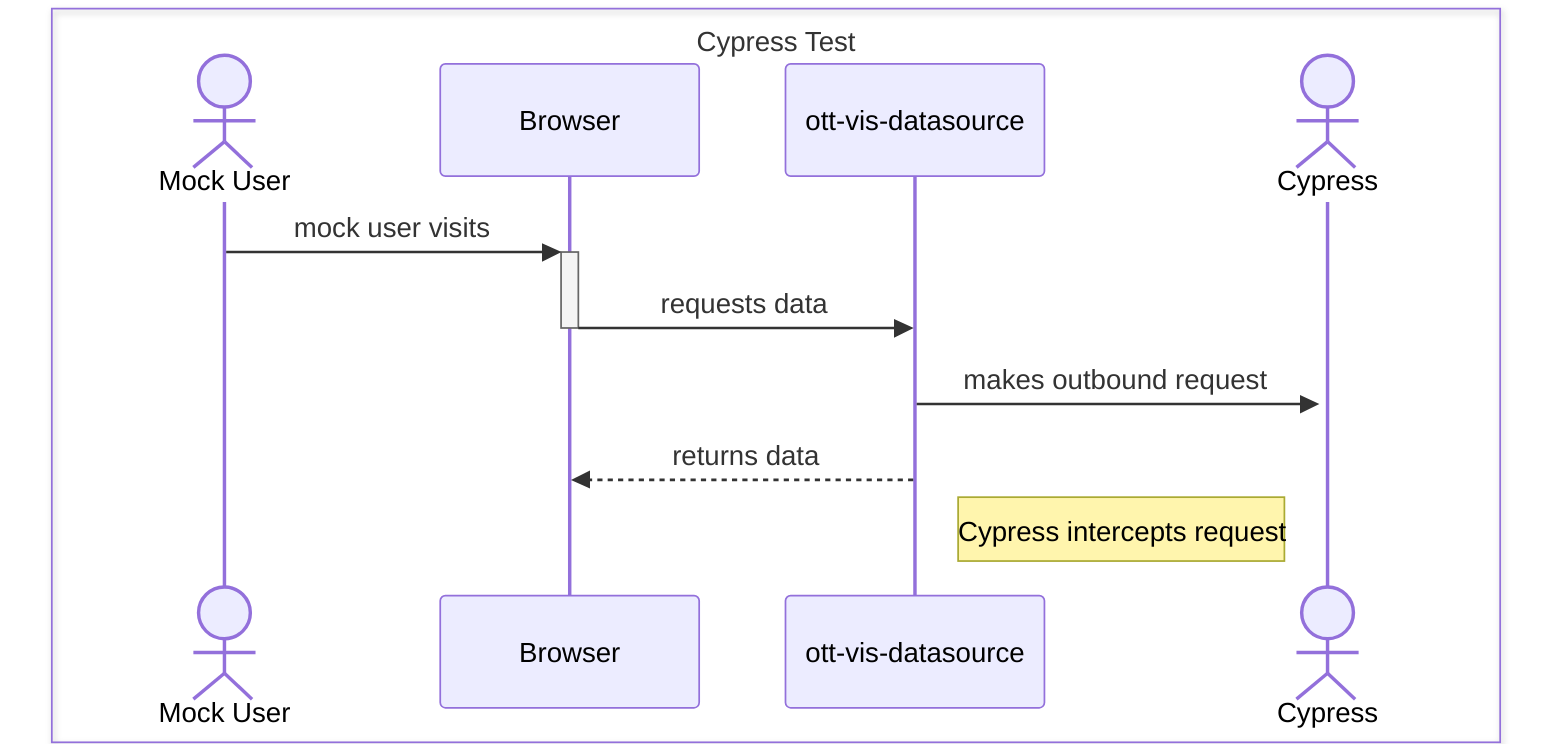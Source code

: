 sequenceDiagram
    box Cypress Test
    actor e2e as Mock User
    participant Browser
    participant ott-vis-datasource
    actor Cypress
    end
    
    e2e->>+Browser : mock user visits
    Browser->>-ott-vis-datasource : requests data
    ott-vis-datasource->>+ Cypress: makes outbound request
    ott-vis-datasource-->>Browser : returns data

    note right of ott-vis-datasource: Cypress intercepts request